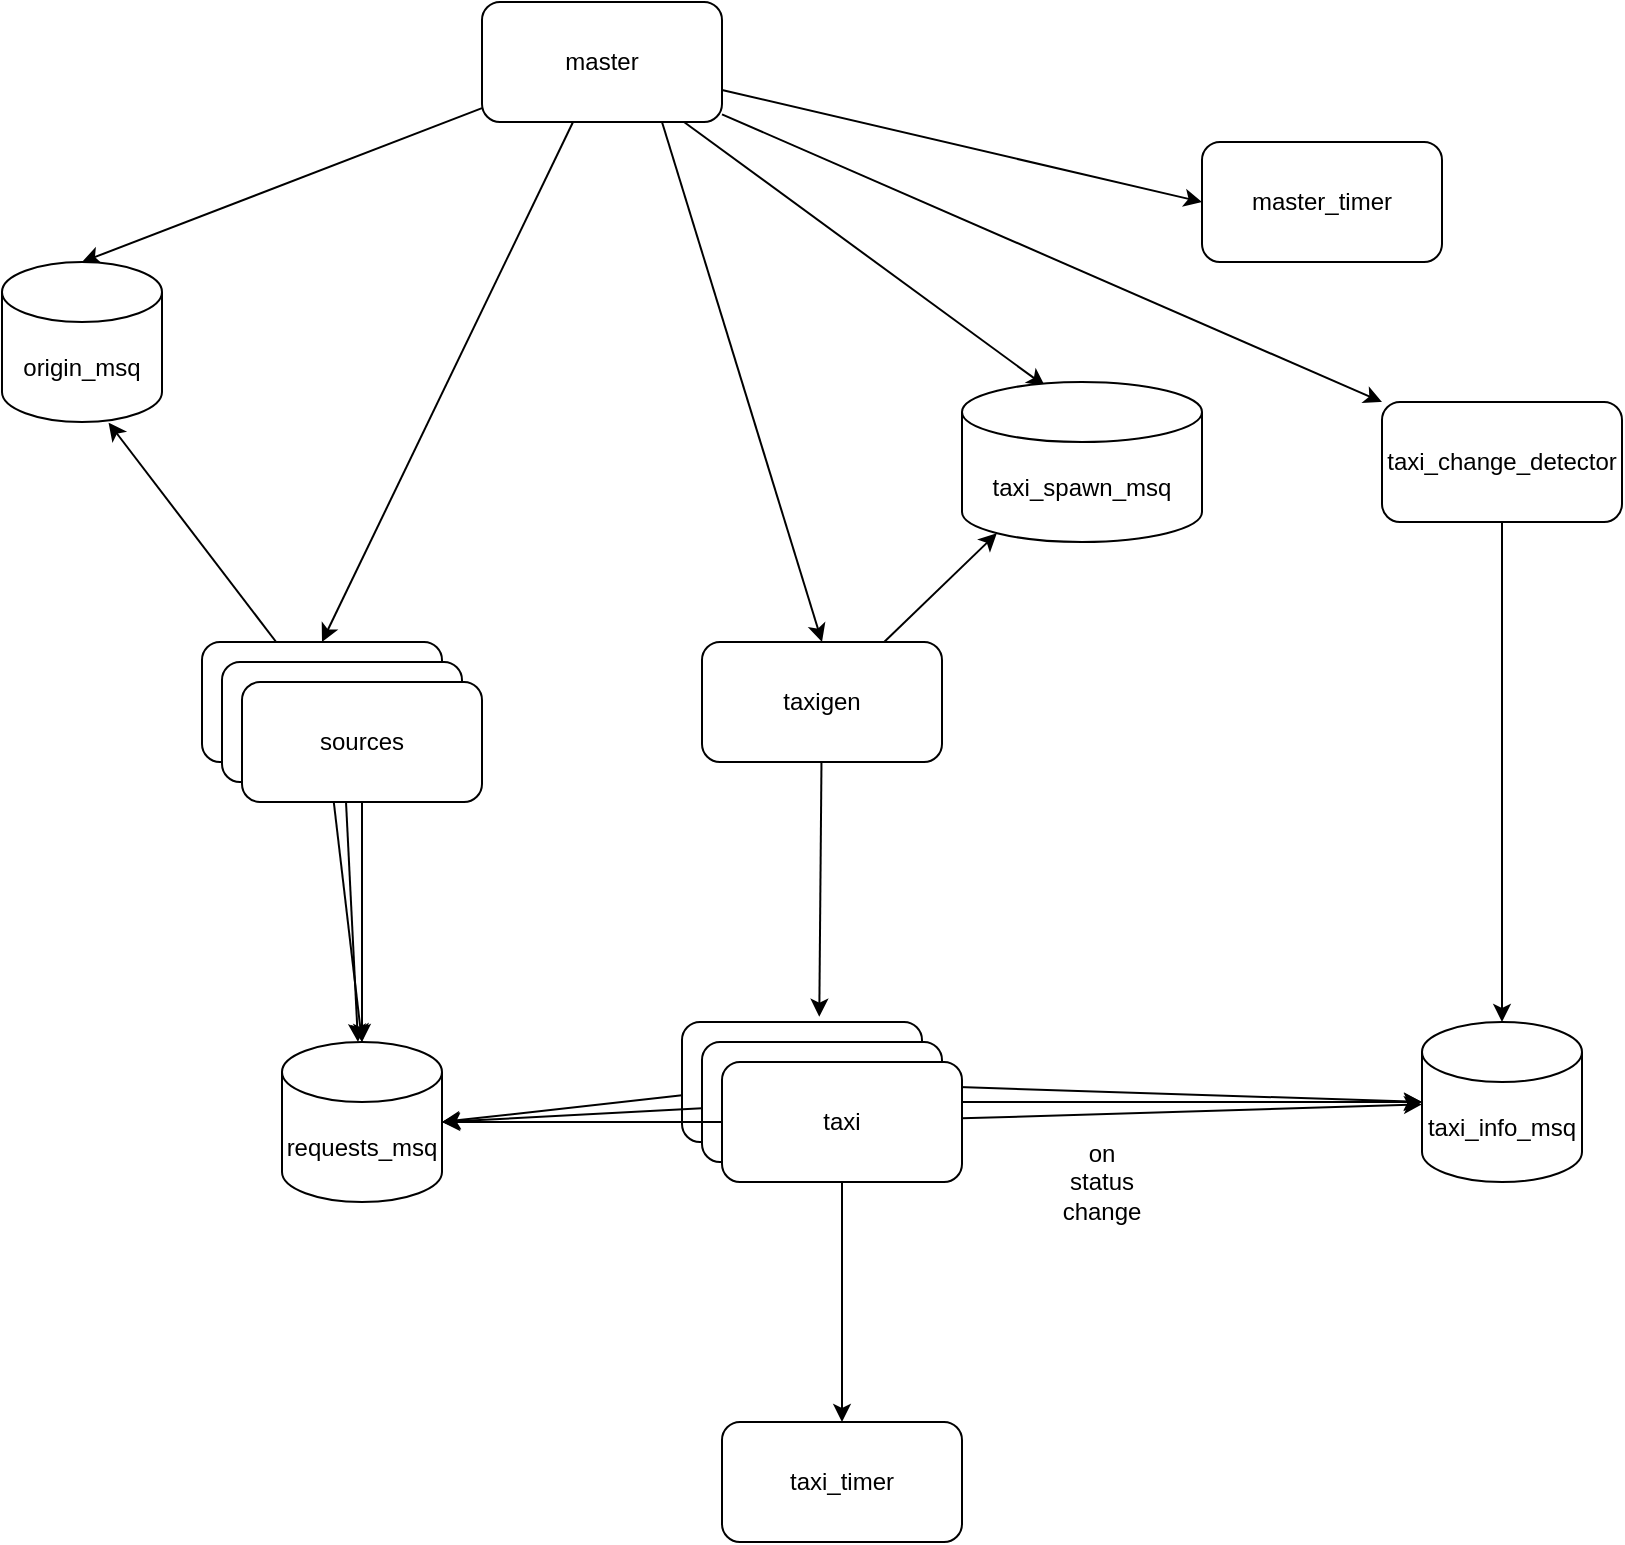<mxfile version="14.2.7" type="github">
  <diagram name="Page-1" id="2a216829-ef6e-dabb-86c1-c78162f3ba2b">
    <mxGraphModel dx="1602" dy="875" grid="1" gridSize="10" guides="1" tooltips="1" connect="1" arrows="1" fold="1" page="1" pageScale="1" pageWidth="850" pageHeight="1100" background="#ffffff" math="0" shadow="0">
      <root>
        <mxCell id="0" />
        <mxCell id="1" parent="0" />
        <mxCell id="JYl7rzeL7S-SN__j08-0-9" style="rounded=0;orthogonalLoop=1;jettySize=auto;html=1;entryX=0.5;entryY=0;entryDx=0;entryDy=0;" edge="1" parent="1" source="JYl7rzeL7S-SN__j08-0-1" target="JYl7rzeL7S-SN__j08-0-4">
          <mxGeometry relative="1" as="geometry" />
        </mxCell>
        <mxCell id="JYl7rzeL7S-SN__j08-0-11" style="edgeStyle=none;rounded=0;orthogonalLoop=1;jettySize=auto;html=1;exitX=0.75;exitY=1;exitDx=0;exitDy=0;entryX=0.5;entryY=0;entryDx=0;entryDy=0;" edge="1" parent="1" source="JYl7rzeL7S-SN__j08-0-1" target="JYl7rzeL7S-SN__j08-0-3">
          <mxGeometry relative="1" as="geometry" />
        </mxCell>
        <mxCell id="JYl7rzeL7S-SN__j08-0-12" style="edgeStyle=none;rounded=0;orthogonalLoop=1;jettySize=auto;html=1;entryX=0;entryY=0;entryDx=0;entryDy=0;" edge="1" parent="1" source="JYl7rzeL7S-SN__j08-0-1" target="JYl7rzeL7S-SN__j08-0-2">
          <mxGeometry relative="1" as="geometry" />
        </mxCell>
        <mxCell id="JYl7rzeL7S-SN__j08-0-43" style="edgeStyle=none;rounded=0;orthogonalLoop=1;jettySize=auto;html=1;entryX=0;entryY=0.5;entryDx=0;entryDy=0;" edge="1" parent="1" source="JYl7rzeL7S-SN__j08-0-1" target="JYl7rzeL7S-SN__j08-0-5">
          <mxGeometry relative="1" as="geometry" />
        </mxCell>
        <mxCell id="JYl7rzeL7S-SN__j08-0-45" style="edgeStyle=none;rounded=0;orthogonalLoop=1;jettySize=auto;html=1;entryX=0.5;entryY=0;entryDx=0;entryDy=0;entryPerimeter=0;" edge="1" parent="1" source="JYl7rzeL7S-SN__j08-0-1" target="JYl7rzeL7S-SN__j08-0-44">
          <mxGeometry relative="1" as="geometry" />
        </mxCell>
        <mxCell id="JYl7rzeL7S-SN__j08-0-48" style="edgeStyle=none;rounded=0;orthogonalLoop=1;jettySize=auto;html=1;entryX=0.346;entryY=0.026;entryDx=0;entryDy=0;entryPerimeter=0;" edge="1" parent="1" source="JYl7rzeL7S-SN__j08-0-1" target="JYl7rzeL7S-SN__j08-0-47">
          <mxGeometry relative="1" as="geometry" />
        </mxCell>
        <mxCell id="JYl7rzeL7S-SN__j08-0-1" value="master" style="rounded=1;whiteSpace=wrap;html=1;" vertex="1" parent="1">
          <mxGeometry x="320" y="50" width="120" height="60" as="geometry" />
        </mxCell>
        <mxCell id="JYl7rzeL7S-SN__j08-0-28" style="edgeStyle=none;rounded=0;orthogonalLoop=1;jettySize=auto;html=1;entryX=0.5;entryY=0;entryDx=0;entryDy=0;entryPerimeter=0;" edge="1" parent="1" source="JYl7rzeL7S-SN__j08-0-2" target="JYl7rzeL7S-SN__j08-0-21">
          <mxGeometry relative="1" as="geometry" />
        </mxCell>
        <mxCell id="JYl7rzeL7S-SN__j08-0-2" value="&lt;div&gt;taxi_change_detector&lt;/div&gt;" style="rounded=1;whiteSpace=wrap;html=1;" vertex="1" parent="1">
          <mxGeometry x="770" y="250" width="120" height="60" as="geometry" />
        </mxCell>
        <mxCell id="JYl7rzeL7S-SN__j08-0-19" style="edgeStyle=none;rounded=0;orthogonalLoop=1;jettySize=auto;html=1;entryX=0.572;entryY=-0.044;entryDx=0;entryDy=0;entryPerimeter=0;" edge="1" parent="1" source="JYl7rzeL7S-SN__j08-0-3" target="JYl7rzeL7S-SN__j08-0-15">
          <mxGeometry relative="1" as="geometry" />
        </mxCell>
        <mxCell id="JYl7rzeL7S-SN__j08-0-49" style="edgeStyle=none;rounded=0;orthogonalLoop=1;jettySize=auto;html=1;entryX=0.145;entryY=1;entryDx=0;entryDy=-4.35;entryPerimeter=0;" edge="1" parent="1" source="JYl7rzeL7S-SN__j08-0-3" target="JYl7rzeL7S-SN__j08-0-47">
          <mxGeometry relative="1" as="geometry" />
        </mxCell>
        <mxCell id="JYl7rzeL7S-SN__j08-0-3" value="taxigen" style="rounded=1;whiteSpace=wrap;html=1;" vertex="1" parent="1">
          <mxGeometry x="430" y="370" width="120" height="60" as="geometry" />
        </mxCell>
        <mxCell id="JYl7rzeL7S-SN__j08-0-42" style="edgeStyle=none;rounded=0;orthogonalLoop=1;jettySize=auto;html=1;entryX=0.5;entryY=0;entryDx=0;entryDy=0;entryPerimeter=0;" edge="1" parent="1" source="JYl7rzeL7S-SN__j08-0-4" target="JYl7rzeL7S-SN__j08-0-29">
          <mxGeometry relative="1" as="geometry" />
        </mxCell>
        <mxCell id="JYl7rzeL7S-SN__j08-0-46" style="edgeStyle=none;rounded=0;orthogonalLoop=1;jettySize=auto;html=1;entryX=0.666;entryY=1.004;entryDx=0;entryDy=0;entryPerimeter=0;" edge="1" parent="1" source="JYl7rzeL7S-SN__j08-0-4" target="JYl7rzeL7S-SN__j08-0-44">
          <mxGeometry relative="1" as="geometry" />
        </mxCell>
        <mxCell id="JYl7rzeL7S-SN__j08-0-4" value="source" style="rounded=1;whiteSpace=wrap;html=1;" vertex="1" parent="1">
          <mxGeometry x="180" y="370" width="120" height="60" as="geometry" />
        </mxCell>
        <mxCell id="JYl7rzeL7S-SN__j08-0-5" value="master_timer" style="rounded=1;whiteSpace=wrap;html=1;" vertex="1" parent="1">
          <mxGeometry x="680" y="120" width="120" height="60" as="geometry" />
        </mxCell>
        <mxCell id="JYl7rzeL7S-SN__j08-0-41" style="edgeStyle=none;rounded=0;orthogonalLoop=1;jettySize=auto;html=1;" edge="1" parent="1" source="JYl7rzeL7S-SN__j08-0-6" target="JYl7rzeL7S-SN__j08-0-29">
          <mxGeometry relative="1" as="geometry" />
        </mxCell>
        <mxCell id="JYl7rzeL7S-SN__j08-0-6" value="source" style="rounded=1;whiteSpace=wrap;html=1;" vertex="1" parent="1">
          <mxGeometry x="190" y="380" width="120" height="60" as="geometry" />
        </mxCell>
        <mxCell id="JYl7rzeL7S-SN__j08-0-30" style="edgeStyle=none;rounded=0;orthogonalLoop=1;jettySize=auto;html=1;entryX=0.5;entryY=0;entryDx=0;entryDy=0;entryPerimeter=0;" edge="1" parent="1" source="JYl7rzeL7S-SN__j08-0-7" target="JYl7rzeL7S-SN__j08-0-29">
          <mxGeometry relative="1" as="geometry" />
        </mxCell>
        <mxCell id="JYl7rzeL7S-SN__j08-0-7" value="sources" style="rounded=1;whiteSpace=wrap;html=1;" vertex="1" parent="1">
          <mxGeometry x="200" y="390" width="120" height="60" as="geometry" />
        </mxCell>
        <mxCell id="JYl7rzeL7S-SN__j08-0-34" style="edgeStyle=none;rounded=0;orthogonalLoop=1;jettySize=auto;html=1;" edge="1" parent="1" source="JYl7rzeL7S-SN__j08-0-15">
          <mxGeometry relative="1" as="geometry">
            <mxPoint x="300" y="610" as="targetPoint" />
          </mxGeometry>
        </mxCell>
        <mxCell id="JYl7rzeL7S-SN__j08-0-37" style="edgeStyle=none;rounded=0;orthogonalLoop=1;jettySize=auto;html=1;entryX=0;entryY=0.5;entryDx=0;entryDy=0;entryPerimeter=0;" edge="1" parent="1" source="JYl7rzeL7S-SN__j08-0-15" target="JYl7rzeL7S-SN__j08-0-21">
          <mxGeometry relative="1" as="geometry" />
        </mxCell>
        <mxCell id="JYl7rzeL7S-SN__j08-0-15" value="source" style="rounded=1;whiteSpace=wrap;html=1;" vertex="1" parent="1">
          <mxGeometry x="420" y="560" width="120" height="60" as="geometry" />
        </mxCell>
        <mxCell id="JYl7rzeL7S-SN__j08-0-33" style="edgeStyle=none;rounded=0;orthogonalLoop=1;jettySize=auto;html=1;entryX=1;entryY=0.5;entryDx=0;entryDy=0;entryPerimeter=0;" edge="1" parent="1" source="JYl7rzeL7S-SN__j08-0-16" target="JYl7rzeL7S-SN__j08-0-29">
          <mxGeometry relative="1" as="geometry" />
        </mxCell>
        <mxCell id="JYl7rzeL7S-SN__j08-0-36" style="edgeStyle=none;rounded=0;orthogonalLoop=1;jettySize=auto;html=1;entryX=0;entryY=0.5;entryDx=0;entryDy=0;entryPerimeter=0;" edge="1" parent="1" source="JYl7rzeL7S-SN__j08-0-16" target="JYl7rzeL7S-SN__j08-0-21">
          <mxGeometry relative="1" as="geometry" />
        </mxCell>
        <mxCell id="JYl7rzeL7S-SN__j08-0-16" value="source" style="rounded=1;whiteSpace=wrap;html=1;" vertex="1" parent="1">
          <mxGeometry x="430" y="570" width="120" height="60" as="geometry" />
        </mxCell>
        <mxCell id="JYl7rzeL7S-SN__j08-0-20" style="edgeStyle=none;rounded=0;orthogonalLoop=1;jettySize=auto;html=1;exitX=0.5;exitY=1;exitDx=0;exitDy=0;" edge="1" parent="1" source="JYl7rzeL7S-SN__j08-0-17" target="JYl7rzeL7S-SN__j08-0-18">
          <mxGeometry relative="1" as="geometry" />
        </mxCell>
        <mxCell id="JYl7rzeL7S-SN__j08-0-23" style="edgeStyle=none;rounded=0;orthogonalLoop=1;jettySize=auto;html=1;" edge="1" parent="1" source="JYl7rzeL7S-SN__j08-0-17" target="JYl7rzeL7S-SN__j08-0-21">
          <mxGeometry relative="1" as="geometry" />
        </mxCell>
        <mxCell id="JYl7rzeL7S-SN__j08-0-32" style="edgeStyle=none;rounded=0;orthogonalLoop=1;jettySize=auto;html=1;entryX=1;entryY=0.5;entryDx=0;entryDy=0;entryPerimeter=0;" edge="1" parent="1" source="JYl7rzeL7S-SN__j08-0-17" target="JYl7rzeL7S-SN__j08-0-29">
          <mxGeometry relative="1" as="geometry" />
        </mxCell>
        <mxCell id="JYl7rzeL7S-SN__j08-0-17" value="&lt;div&gt;taxi&lt;/div&gt;" style="rounded=1;whiteSpace=wrap;html=1;" vertex="1" parent="1">
          <mxGeometry x="440" y="580" width="120" height="60" as="geometry" />
        </mxCell>
        <mxCell id="JYl7rzeL7S-SN__j08-0-18" value="taxi_timer" style="rounded=1;whiteSpace=wrap;html=1;" vertex="1" parent="1">
          <mxGeometry x="440" y="760" width="120" height="60" as="geometry" />
        </mxCell>
        <mxCell id="JYl7rzeL7S-SN__j08-0-21" value="taxi_info_msq" style="shape=cylinder3;whiteSpace=wrap;html=1;boundedLbl=1;backgroundOutline=1;size=15;" vertex="1" parent="1">
          <mxGeometry x="790" y="560" width="80" height="80" as="geometry" />
        </mxCell>
        <mxCell id="JYl7rzeL7S-SN__j08-0-24" value="on status change" style="text;html=1;strokeColor=none;fillColor=none;align=center;verticalAlign=middle;whiteSpace=wrap;rounded=0;" vertex="1" parent="1">
          <mxGeometry x="610" y="630" width="40" height="20" as="geometry" />
        </mxCell>
        <mxCell id="JYl7rzeL7S-SN__j08-0-29" value="&lt;div&gt;requests_msq&lt;/div&gt;" style="shape=cylinder3;whiteSpace=wrap;html=1;boundedLbl=1;backgroundOutline=1;size=15;" vertex="1" parent="1">
          <mxGeometry x="220" y="570" width="80" height="80" as="geometry" />
        </mxCell>
        <mxCell id="JYl7rzeL7S-SN__j08-0-44" value="&lt;div&gt;origin_msq&lt;/div&gt;" style="shape=cylinder3;whiteSpace=wrap;html=1;boundedLbl=1;backgroundOutline=1;size=15;" vertex="1" parent="1">
          <mxGeometry x="80" y="180" width="80" height="80" as="geometry" />
        </mxCell>
        <mxCell id="JYl7rzeL7S-SN__j08-0-47" value="&lt;div&gt;taxi_spawn_msq&lt;/div&gt;" style="shape=cylinder3;whiteSpace=wrap;html=1;boundedLbl=1;backgroundOutline=1;size=15;" vertex="1" parent="1">
          <mxGeometry x="560" y="240" width="120" height="80" as="geometry" />
        </mxCell>
      </root>
    </mxGraphModel>
  </diagram>
</mxfile>

